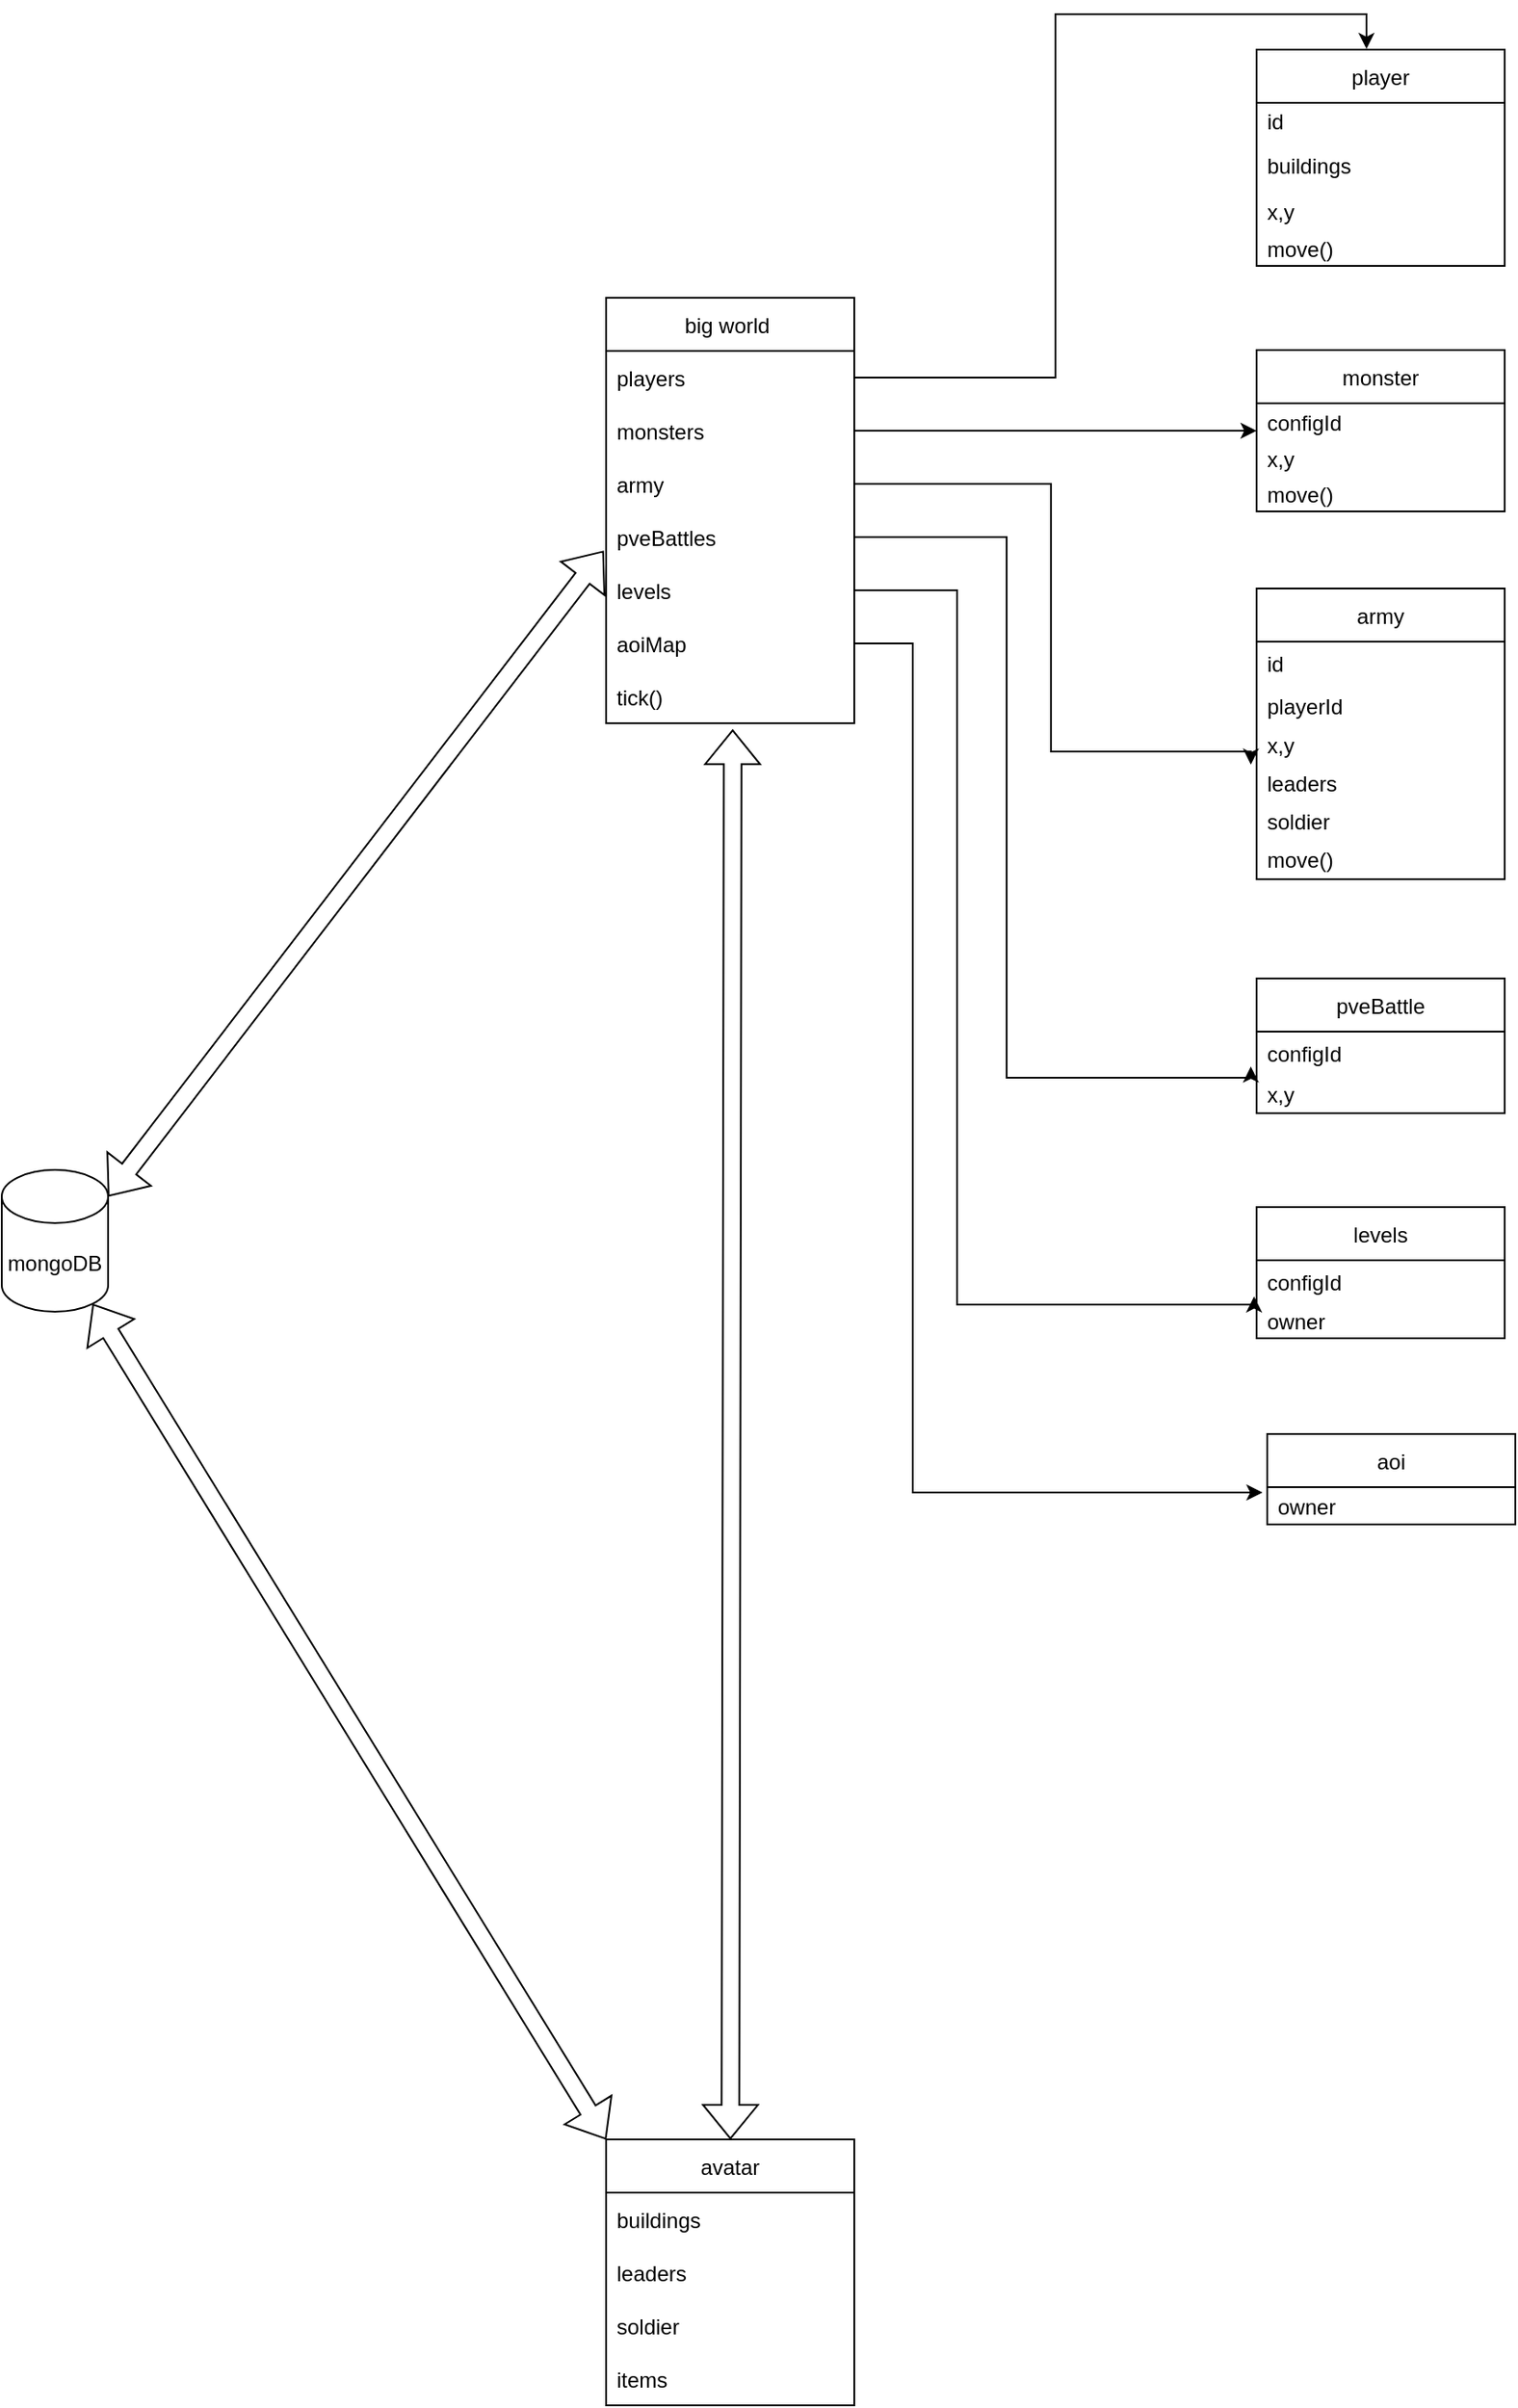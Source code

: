 <mxfile version="16.6.8" type="github">
  <diagram id="HAXVkFXvUjm2CllfSG5r" name="Page-1">
    <mxGraphModel dx="2651" dy="993" grid="0" gridSize="10" guides="1" tooltips="1" connect="1" arrows="1" fold="1" page="1" pageScale="1" pageWidth="827" pageHeight="1169" math="0" shadow="0">
      <root>
        <mxCell id="0" />
        <mxCell id="1" parent="0" />
        <mxCell id="GbOZGxYXctaRB0TdPsmU-1" value="big world " style="swimlane;fontStyle=0;childLayout=stackLayout;horizontal=1;startSize=30;horizontalStack=0;resizeParent=1;resizeParentMax=0;resizeLast=0;collapsible=1;marginBottom=0;" vertex="1" parent="1">
          <mxGeometry x="90" y="200" width="140" height="240" as="geometry">
            <mxRectangle x="180" y="310" width="80" height="30" as="alternateBounds" />
          </mxGeometry>
        </mxCell>
        <mxCell id="GbOZGxYXctaRB0TdPsmU-2" value="players" style="text;strokeColor=none;fillColor=none;align=left;verticalAlign=middle;spacingLeft=4;spacingRight=4;overflow=hidden;points=[[0,0.5],[1,0.5]];portConstraint=eastwest;rotatable=0;" vertex="1" parent="GbOZGxYXctaRB0TdPsmU-1">
          <mxGeometry y="30" width="140" height="30" as="geometry" />
        </mxCell>
        <mxCell id="GbOZGxYXctaRB0TdPsmU-3" value="monsters" style="text;strokeColor=none;fillColor=none;align=left;verticalAlign=middle;spacingLeft=4;spacingRight=4;overflow=hidden;points=[[0,0.5],[1,0.5]];portConstraint=eastwest;rotatable=0;" vertex="1" parent="GbOZGxYXctaRB0TdPsmU-1">
          <mxGeometry y="60" width="140" height="30" as="geometry" />
        </mxCell>
        <mxCell id="GbOZGxYXctaRB0TdPsmU-4" value="army" style="text;strokeColor=none;fillColor=none;align=left;verticalAlign=middle;spacingLeft=4;spacingRight=4;overflow=hidden;points=[[0,0.5],[1,0.5]];portConstraint=eastwest;rotatable=0;" vertex="1" parent="GbOZGxYXctaRB0TdPsmU-1">
          <mxGeometry y="90" width="140" height="30" as="geometry" />
        </mxCell>
        <mxCell id="GbOZGxYXctaRB0TdPsmU-6" value="pveBattles" style="text;strokeColor=none;fillColor=none;align=left;verticalAlign=middle;spacingLeft=4;spacingRight=4;overflow=hidden;points=[[0,0.5],[1,0.5]];portConstraint=eastwest;rotatable=0;" vertex="1" parent="GbOZGxYXctaRB0TdPsmU-1">
          <mxGeometry y="120" width="140" height="30" as="geometry" />
        </mxCell>
        <mxCell id="GbOZGxYXctaRB0TdPsmU-7" value="levels" style="text;strokeColor=none;fillColor=none;align=left;verticalAlign=middle;spacingLeft=4;spacingRight=4;overflow=hidden;points=[[0,0.5],[1,0.5]];portConstraint=eastwest;rotatable=0;" vertex="1" parent="GbOZGxYXctaRB0TdPsmU-1">
          <mxGeometry y="150" width="140" height="30" as="geometry" />
        </mxCell>
        <mxCell id="GbOZGxYXctaRB0TdPsmU-16" value="aoiMap" style="text;strokeColor=none;fillColor=none;align=left;verticalAlign=middle;spacingLeft=4;spacingRight=4;overflow=hidden;points=[[0,0.5],[1,0.5]];portConstraint=eastwest;rotatable=0;" vertex="1" parent="GbOZGxYXctaRB0TdPsmU-1">
          <mxGeometry y="180" width="140" height="30" as="geometry" />
        </mxCell>
        <mxCell id="GbOZGxYXctaRB0TdPsmU-64" value="tick()" style="text;strokeColor=none;fillColor=none;align=left;verticalAlign=middle;spacingLeft=4;spacingRight=4;overflow=hidden;points=[[0,0.5],[1,0.5]];portConstraint=eastwest;rotatable=0;" vertex="1" parent="GbOZGxYXctaRB0TdPsmU-1">
          <mxGeometry y="210" width="140" height="30" as="geometry" />
        </mxCell>
        <mxCell id="GbOZGxYXctaRB0TdPsmU-9" value="player" style="swimlane;fontStyle=0;childLayout=stackLayout;horizontal=1;startSize=30;horizontalStack=0;resizeParent=1;resizeParentMax=0;resizeLast=0;collapsible=1;marginBottom=0;" vertex="1" parent="1">
          <mxGeometry x="457" y="60" width="140" height="122" as="geometry">
            <mxRectangle x="180" y="310" width="80" height="30" as="alternateBounds" />
          </mxGeometry>
        </mxCell>
        <mxCell id="GbOZGxYXctaRB0TdPsmU-57" value="id" style="text;strokeColor=none;fillColor=none;align=left;verticalAlign=middle;spacingLeft=4;spacingRight=4;overflow=hidden;points=[[0,0.5],[1,0.5]];portConstraint=eastwest;rotatable=0;" vertex="1" parent="GbOZGxYXctaRB0TdPsmU-9">
          <mxGeometry y="30" width="140" height="20" as="geometry" />
        </mxCell>
        <mxCell id="GbOZGxYXctaRB0TdPsmU-10" value="buildings" style="text;strokeColor=none;fillColor=none;align=left;verticalAlign=middle;spacingLeft=4;spacingRight=4;overflow=hidden;points=[[0,0.5],[1,0.5]];portConstraint=eastwest;rotatable=0;" vertex="1" parent="GbOZGxYXctaRB0TdPsmU-9">
          <mxGeometry y="50" width="140" height="30" as="geometry" />
        </mxCell>
        <mxCell id="GbOZGxYXctaRB0TdPsmU-18" value="x,y" style="text;strokeColor=none;fillColor=none;align=left;verticalAlign=middle;spacingLeft=4;spacingRight=4;overflow=hidden;points=[[0,0.5],[1,0.5]];portConstraint=eastwest;rotatable=0;" vertex="1" parent="GbOZGxYXctaRB0TdPsmU-9">
          <mxGeometry y="80" width="140" height="22" as="geometry" />
        </mxCell>
        <mxCell id="GbOZGxYXctaRB0TdPsmU-19" value="move()" style="text;strokeColor=none;fillColor=none;align=left;verticalAlign=middle;spacingLeft=4;spacingRight=4;overflow=hidden;points=[[0,0.5],[1,0.5]];portConstraint=eastwest;rotatable=0;" vertex="1" parent="GbOZGxYXctaRB0TdPsmU-9">
          <mxGeometry y="102" width="140" height="20" as="geometry" />
        </mxCell>
        <mxCell id="GbOZGxYXctaRB0TdPsmU-20" value="monster" style="swimlane;fontStyle=0;childLayout=stackLayout;horizontal=1;startSize=30;horizontalStack=0;resizeParent=1;resizeParentMax=0;resizeLast=0;collapsible=1;marginBottom=0;" vertex="1" parent="1">
          <mxGeometry x="457" y="229.5" width="140" height="91" as="geometry">
            <mxRectangle x="180" y="310" width="80" height="30" as="alternateBounds" />
          </mxGeometry>
        </mxCell>
        <mxCell id="GbOZGxYXctaRB0TdPsmU-24" value="configId" style="text;strokeColor=none;fillColor=none;align=left;verticalAlign=middle;spacingLeft=4;spacingRight=4;overflow=hidden;points=[[0,0.5],[1,0.5]];portConstraint=eastwest;rotatable=0;" vertex="1" parent="GbOZGxYXctaRB0TdPsmU-20">
          <mxGeometry y="30" width="140" height="21" as="geometry" />
        </mxCell>
        <mxCell id="GbOZGxYXctaRB0TdPsmU-22" value="x,y" style="text;strokeColor=none;fillColor=none;align=left;verticalAlign=middle;spacingLeft=4;spacingRight=4;overflow=hidden;points=[[0,0.5],[1,0.5]];portConstraint=eastwest;rotatable=0;" vertex="1" parent="GbOZGxYXctaRB0TdPsmU-20">
          <mxGeometry y="51" width="140" height="20" as="geometry" />
        </mxCell>
        <mxCell id="GbOZGxYXctaRB0TdPsmU-61" value="move()" style="text;strokeColor=none;fillColor=none;align=left;verticalAlign=middle;spacingLeft=4;spacingRight=4;overflow=hidden;points=[[0,0.5],[1,0.5]];portConstraint=eastwest;rotatable=0;" vertex="1" parent="GbOZGxYXctaRB0TdPsmU-20">
          <mxGeometry y="71" width="140" height="20" as="geometry" />
        </mxCell>
        <mxCell id="GbOZGxYXctaRB0TdPsmU-25" value="army" style="swimlane;fontStyle=0;childLayout=stackLayout;horizontal=1;startSize=30;horizontalStack=0;resizeParent=1;resizeParentMax=0;resizeLast=0;collapsible=1;marginBottom=0;" vertex="1" parent="1">
          <mxGeometry x="457" y="364" width="140" height="164" as="geometry">
            <mxRectangle x="180" y="310" width="80" height="30" as="alternateBounds" />
          </mxGeometry>
        </mxCell>
        <mxCell id="GbOZGxYXctaRB0TdPsmU-26" value="id" style="text;strokeColor=none;fillColor=none;align=left;verticalAlign=middle;spacingLeft=4;spacingRight=4;overflow=hidden;points=[[0,0.5],[1,0.5]];portConstraint=eastwest;rotatable=0;" vertex="1" parent="GbOZGxYXctaRB0TdPsmU-25">
          <mxGeometry y="30" width="140" height="24" as="geometry" />
        </mxCell>
        <mxCell id="GbOZGxYXctaRB0TdPsmU-58" value="playerId" style="text;strokeColor=none;fillColor=none;align=left;verticalAlign=middle;spacingLeft=4;spacingRight=4;overflow=hidden;points=[[0,0.5],[1,0.5]];portConstraint=eastwest;rotatable=0;" vertex="1" parent="GbOZGxYXctaRB0TdPsmU-25">
          <mxGeometry y="54" width="140" height="24" as="geometry" />
        </mxCell>
        <mxCell id="GbOZGxYXctaRB0TdPsmU-27" value="x,y" style="text;strokeColor=none;fillColor=none;align=left;verticalAlign=middle;spacingLeft=4;spacingRight=4;overflow=hidden;points=[[0,0.5],[1,0.5]];portConstraint=eastwest;rotatable=0;" vertex="1" parent="GbOZGxYXctaRB0TdPsmU-25">
          <mxGeometry y="78" width="140" height="20" as="geometry" />
        </mxCell>
        <mxCell id="GbOZGxYXctaRB0TdPsmU-33" value="leaders" style="text;strokeColor=none;fillColor=none;align=left;verticalAlign=middle;spacingLeft=4;spacingRight=4;overflow=hidden;points=[[0,0.5],[1,0.5]];portConstraint=eastwest;rotatable=0;" vertex="1" parent="GbOZGxYXctaRB0TdPsmU-25">
          <mxGeometry y="98" width="140" height="23" as="geometry" />
        </mxCell>
        <mxCell id="GbOZGxYXctaRB0TdPsmU-34" value="soldier" style="text;strokeColor=none;fillColor=none;align=left;verticalAlign=middle;spacingLeft=4;spacingRight=4;overflow=hidden;points=[[0,0.5],[1,0.5]];portConstraint=eastwest;rotatable=0;" vertex="1" parent="GbOZGxYXctaRB0TdPsmU-25">
          <mxGeometry y="121" width="140" height="20" as="geometry" />
        </mxCell>
        <mxCell id="GbOZGxYXctaRB0TdPsmU-28" value="move()" style="text;strokeColor=none;fillColor=none;align=left;verticalAlign=middle;spacingLeft=4;spacingRight=4;overflow=hidden;points=[[0,0.5],[1,0.5]];portConstraint=eastwest;rotatable=0;" vertex="1" parent="GbOZGxYXctaRB0TdPsmU-25">
          <mxGeometry y="141" width="140" height="23" as="geometry" />
        </mxCell>
        <mxCell id="GbOZGxYXctaRB0TdPsmU-30" style="edgeStyle=orthogonalEdgeStyle;rounded=0;orthogonalLoop=1;jettySize=auto;html=1;entryX=0.443;entryY=-0.003;entryDx=0;entryDy=0;exitX=1;exitY=0.5;exitDx=0;exitDy=0;entryPerimeter=0;" edge="1" parent="1" source="GbOZGxYXctaRB0TdPsmU-2" target="GbOZGxYXctaRB0TdPsmU-9">
          <mxGeometry relative="1" as="geometry" />
        </mxCell>
        <mxCell id="GbOZGxYXctaRB0TdPsmU-32" style="edgeStyle=orthogonalEdgeStyle;rounded=0;orthogonalLoop=1;jettySize=auto;html=1;" edge="1" parent="1" source="GbOZGxYXctaRB0TdPsmU-3" target="GbOZGxYXctaRB0TdPsmU-20">
          <mxGeometry relative="1" as="geometry" />
        </mxCell>
        <mxCell id="GbOZGxYXctaRB0TdPsmU-36" style="edgeStyle=orthogonalEdgeStyle;rounded=0;orthogonalLoop=1;jettySize=auto;html=1;entryX=-0.023;entryY=0.06;entryDx=0;entryDy=0;entryPerimeter=0;" edge="1" parent="1" source="GbOZGxYXctaRB0TdPsmU-4" target="GbOZGxYXctaRB0TdPsmU-33">
          <mxGeometry relative="1" as="geometry">
            <Array as="points">
              <mxPoint x="341" y="305" />
              <mxPoint x="341" y="456" />
            </Array>
          </mxGeometry>
        </mxCell>
        <mxCell id="GbOZGxYXctaRB0TdPsmU-37" value="pveBattle" style="swimlane;fontStyle=0;childLayout=stackLayout;horizontal=1;startSize=30;horizontalStack=0;resizeParent=1;resizeParentMax=0;resizeLast=0;collapsible=1;marginBottom=0;" vertex="1" parent="1">
          <mxGeometry x="457" y="584" width="140" height="76" as="geometry">
            <mxRectangle x="180" y="310" width="80" height="30" as="alternateBounds" />
          </mxGeometry>
        </mxCell>
        <mxCell id="GbOZGxYXctaRB0TdPsmU-38" value="configId" style="text;strokeColor=none;fillColor=none;align=left;verticalAlign=middle;spacingLeft=4;spacingRight=4;overflow=hidden;points=[[0,0.5],[1,0.5]];portConstraint=eastwest;rotatable=0;" vertex="1" parent="GbOZGxYXctaRB0TdPsmU-37">
          <mxGeometry y="30" width="140" height="24" as="geometry" />
        </mxCell>
        <mxCell id="GbOZGxYXctaRB0TdPsmU-39" value="x,y" style="text;strokeColor=none;fillColor=none;align=left;verticalAlign=middle;spacingLeft=4;spacingRight=4;overflow=hidden;points=[[0,0.5],[1,0.5]];portConstraint=eastwest;rotatable=0;" vertex="1" parent="GbOZGxYXctaRB0TdPsmU-37">
          <mxGeometry y="54" width="140" height="22" as="geometry" />
        </mxCell>
        <mxCell id="GbOZGxYXctaRB0TdPsmU-45" style="edgeStyle=orthogonalEdgeStyle;rounded=0;orthogonalLoop=1;jettySize=auto;html=1;entryX=-0.023;entryY=0.82;entryDx=0;entryDy=0;entryPerimeter=0;" edge="1" parent="1" source="GbOZGxYXctaRB0TdPsmU-6" target="GbOZGxYXctaRB0TdPsmU-38">
          <mxGeometry relative="1" as="geometry">
            <Array as="points">
              <mxPoint x="316" y="335" />
              <mxPoint x="316" y="640" />
              <mxPoint x="454" y="640" />
            </Array>
          </mxGeometry>
        </mxCell>
        <mxCell id="GbOZGxYXctaRB0TdPsmU-46" value="levels" style="swimlane;fontStyle=0;childLayout=stackLayout;horizontal=1;startSize=30;horizontalStack=0;resizeParent=1;resizeParentMax=0;resizeLast=0;collapsible=1;marginBottom=0;" vertex="1" parent="1">
          <mxGeometry x="457" y="713" width="140" height="74" as="geometry">
            <mxRectangle x="180" y="310" width="80" height="30" as="alternateBounds" />
          </mxGeometry>
        </mxCell>
        <mxCell id="GbOZGxYXctaRB0TdPsmU-47" value="configId" style="text;strokeColor=none;fillColor=none;align=left;verticalAlign=middle;spacingLeft=4;spacingRight=4;overflow=hidden;points=[[0,0.5],[1,0.5]];portConstraint=eastwest;rotatable=0;" vertex="1" parent="GbOZGxYXctaRB0TdPsmU-46">
          <mxGeometry y="30" width="140" height="24" as="geometry" />
        </mxCell>
        <mxCell id="GbOZGxYXctaRB0TdPsmU-48" value="owner" style="text;strokeColor=none;fillColor=none;align=left;verticalAlign=middle;spacingLeft=4;spacingRight=4;overflow=hidden;points=[[0,0.5],[1,0.5]];portConstraint=eastwest;rotatable=0;" vertex="1" parent="GbOZGxYXctaRB0TdPsmU-46">
          <mxGeometry y="54" width="140" height="20" as="geometry" />
        </mxCell>
        <mxCell id="GbOZGxYXctaRB0TdPsmU-52" style="edgeStyle=orthogonalEdgeStyle;rounded=0;orthogonalLoop=1;jettySize=auto;html=1;entryX=-0.01;entryY=0.847;entryDx=0;entryDy=0;entryPerimeter=0;" edge="1" parent="1" source="GbOZGxYXctaRB0TdPsmU-7" target="GbOZGxYXctaRB0TdPsmU-47">
          <mxGeometry relative="1" as="geometry">
            <Array as="points">
              <mxPoint x="288" y="365" />
              <mxPoint x="288" y="768" />
            </Array>
          </mxGeometry>
        </mxCell>
        <mxCell id="GbOZGxYXctaRB0TdPsmU-53" value="aoi" style="swimlane;fontStyle=0;childLayout=stackLayout;horizontal=1;startSize=30;horizontalStack=0;resizeParent=1;resizeParentMax=0;resizeLast=0;collapsible=1;marginBottom=0;" vertex="1" parent="1">
          <mxGeometry x="463" y="841" width="140" height="51" as="geometry">
            <mxRectangle x="180" y="310" width="80" height="30" as="alternateBounds" />
          </mxGeometry>
        </mxCell>
        <mxCell id="GbOZGxYXctaRB0TdPsmU-55" value="owner" style="text;strokeColor=none;fillColor=none;align=left;verticalAlign=middle;spacingLeft=4;spacingRight=4;overflow=hidden;points=[[0,0.5],[1,0.5]];portConstraint=eastwest;rotatable=0;" vertex="1" parent="GbOZGxYXctaRB0TdPsmU-53">
          <mxGeometry y="30" width="140" height="21" as="geometry" />
        </mxCell>
        <mxCell id="GbOZGxYXctaRB0TdPsmU-59" style="edgeStyle=orthogonalEdgeStyle;rounded=0;orthogonalLoop=1;jettySize=auto;html=1;entryX=-0.019;entryY=0.143;entryDx=0;entryDy=0;entryPerimeter=0;" edge="1" parent="1" source="GbOZGxYXctaRB0TdPsmU-16" target="GbOZGxYXctaRB0TdPsmU-55">
          <mxGeometry relative="1" as="geometry">
            <Array as="points">
              <mxPoint x="263" y="395" />
              <mxPoint x="263" y="874" />
            </Array>
          </mxGeometry>
        </mxCell>
        <mxCell id="GbOZGxYXctaRB0TdPsmU-65" value="avatar" style="swimlane;fontStyle=0;childLayout=stackLayout;horizontal=1;startSize=30;horizontalStack=0;resizeParent=1;resizeParentMax=0;resizeLast=0;collapsible=1;marginBottom=0;" vertex="1" parent="1">
          <mxGeometry x="90" y="1239" width="140" height="150" as="geometry">
            <mxRectangle x="180" y="310" width="80" height="30" as="alternateBounds" />
          </mxGeometry>
        </mxCell>
        <mxCell id="GbOZGxYXctaRB0TdPsmU-66" value="buildings" style="text;strokeColor=none;fillColor=none;align=left;verticalAlign=middle;spacingLeft=4;spacingRight=4;overflow=hidden;points=[[0,0.5],[1,0.5]];portConstraint=eastwest;rotatable=0;" vertex="1" parent="GbOZGxYXctaRB0TdPsmU-65">
          <mxGeometry y="30" width="140" height="30" as="geometry" />
        </mxCell>
        <mxCell id="GbOZGxYXctaRB0TdPsmU-67" value="leaders" style="text;strokeColor=none;fillColor=none;align=left;verticalAlign=middle;spacingLeft=4;spacingRight=4;overflow=hidden;points=[[0,0.5],[1,0.5]];portConstraint=eastwest;rotatable=0;" vertex="1" parent="GbOZGxYXctaRB0TdPsmU-65">
          <mxGeometry y="60" width="140" height="30" as="geometry" />
        </mxCell>
        <mxCell id="GbOZGxYXctaRB0TdPsmU-68" value="soldier" style="text;strokeColor=none;fillColor=none;align=left;verticalAlign=middle;spacingLeft=4;spacingRight=4;overflow=hidden;points=[[0,0.5],[1,0.5]];portConstraint=eastwest;rotatable=0;" vertex="1" parent="GbOZGxYXctaRB0TdPsmU-65">
          <mxGeometry y="90" width="140" height="30" as="geometry" />
        </mxCell>
        <mxCell id="GbOZGxYXctaRB0TdPsmU-69" value="items" style="text;strokeColor=none;fillColor=none;align=left;verticalAlign=middle;spacingLeft=4;spacingRight=4;overflow=hidden;points=[[0,0.5],[1,0.5]];portConstraint=eastwest;rotatable=0;" vertex="1" parent="GbOZGxYXctaRB0TdPsmU-65">
          <mxGeometry y="120" width="140" height="30" as="geometry" />
        </mxCell>
        <mxCell id="GbOZGxYXctaRB0TdPsmU-74" value="mongoDB" style="shape=cylinder3;whiteSpace=wrap;html=1;boundedLbl=1;backgroundOutline=1;size=15;" vertex="1" parent="1">
          <mxGeometry x="-251" y="692" width="60" height="80" as="geometry" />
        </mxCell>
        <mxCell id="GbOZGxYXctaRB0TdPsmU-77" value="" style="shape=flexArrow;endArrow=classic;startArrow=classic;html=1;rounded=0;entryX=0.51;entryY=1.12;entryDx=0;entryDy=0;entryPerimeter=0;" edge="1" parent="1" source="GbOZGxYXctaRB0TdPsmU-65" target="GbOZGxYXctaRB0TdPsmU-64">
          <mxGeometry width="100" height="100" relative="1" as="geometry">
            <mxPoint x="63" y="866" as="sourcePoint" />
            <mxPoint x="163" y="766" as="targetPoint" />
          </mxGeometry>
        </mxCell>
        <mxCell id="GbOZGxYXctaRB0TdPsmU-78" value="" style="shape=flexArrow;endArrow=classic;startArrow=classic;html=1;rounded=0;entryX=-0.01;entryY=0.76;entryDx=0;entryDy=0;entryPerimeter=0;exitX=1;exitY=0;exitDx=0;exitDy=15;exitPerimeter=0;" edge="1" parent="1" source="GbOZGxYXctaRB0TdPsmU-74" target="GbOZGxYXctaRB0TdPsmU-6">
          <mxGeometry width="100" height="100" relative="1" as="geometry">
            <mxPoint x="61" y="671" as="sourcePoint" />
            <mxPoint x="161" y="571" as="targetPoint" />
          </mxGeometry>
        </mxCell>
        <mxCell id="GbOZGxYXctaRB0TdPsmU-79" value="" style="shape=flexArrow;endArrow=classic;startArrow=classic;html=1;rounded=0;entryX=0;entryY=0;entryDx=0;entryDy=0;exitX=0.855;exitY=1;exitDx=0;exitDy=-4.35;exitPerimeter=0;" edge="1" parent="1" source="GbOZGxYXctaRB0TdPsmU-74" target="GbOZGxYXctaRB0TdPsmU-65">
          <mxGeometry width="100" height="100" relative="1" as="geometry">
            <mxPoint x="-201" y="665" as="sourcePoint" />
            <mxPoint x="98.6" y="352.8" as="targetPoint" />
          </mxGeometry>
        </mxCell>
      </root>
    </mxGraphModel>
  </diagram>
</mxfile>

